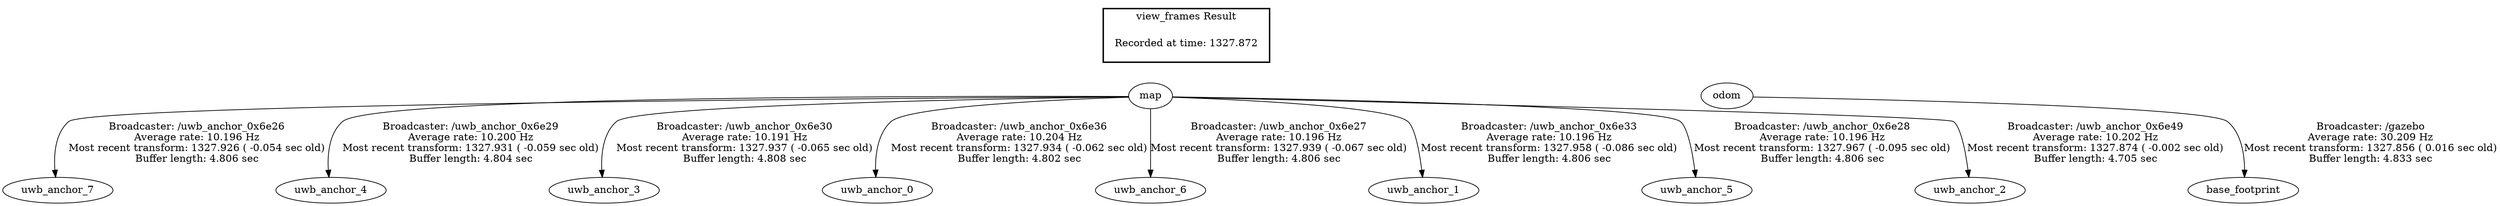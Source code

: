 digraph G {
"map" -> "uwb_anchor_7"[label="Broadcaster: /uwb_anchor_0x6e26\nAverage rate: 10.196 Hz\nMost recent transform: 1327.926 ( -0.054 sec old)\nBuffer length: 4.806 sec\n"];
"odom" -> "base_footprint"[label="Broadcaster: /gazebo\nAverage rate: 30.209 Hz\nMost recent transform: 1327.856 ( 0.016 sec old)\nBuffer length: 4.833 sec\n"];
"map" -> "uwb_anchor_4"[label="Broadcaster: /uwb_anchor_0x6e29\nAverage rate: 10.200 Hz\nMost recent transform: 1327.931 ( -0.059 sec old)\nBuffer length: 4.804 sec\n"];
"map" -> "uwb_anchor_3"[label="Broadcaster: /uwb_anchor_0x6e30\nAverage rate: 10.191 Hz\nMost recent transform: 1327.937 ( -0.065 sec old)\nBuffer length: 4.808 sec\n"];
"map" -> "uwb_anchor_0"[label="Broadcaster: /uwb_anchor_0x6e36\nAverage rate: 10.204 Hz\nMost recent transform: 1327.934 ( -0.062 sec old)\nBuffer length: 4.802 sec\n"];
"map" -> "uwb_anchor_6"[label="Broadcaster: /uwb_anchor_0x6e27\nAverage rate: 10.196 Hz\nMost recent transform: 1327.939 ( -0.067 sec old)\nBuffer length: 4.806 sec\n"];
"map" -> "uwb_anchor_1"[label="Broadcaster: /uwb_anchor_0x6e33\nAverage rate: 10.196 Hz\nMost recent transform: 1327.958 ( -0.086 sec old)\nBuffer length: 4.806 sec\n"];
"map" -> "uwb_anchor_5"[label="Broadcaster: /uwb_anchor_0x6e28\nAverage rate: 10.196 Hz\nMost recent transform: 1327.967 ( -0.095 sec old)\nBuffer length: 4.806 sec\n"];
"map" -> "uwb_anchor_2"[label="Broadcaster: /uwb_anchor_0x6e49\nAverage rate: 10.202 Hz\nMost recent transform: 1327.874 ( -0.002 sec old)\nBuffer length: 4.705 sec\n"];
edge [style=invis];
 subgraph cluster_legend { style=bold; color=black; label ="view_frames Result";
"Recorded at time: 1327.872"[ shape=plaintext ] ;
 }->"map";
edge [style=invis];
 subgraph cluster_legend { style=bold; color=black; label ="view_frames Result";
"Recorded at time: 1327.872"[ shape=plaintext ] ;
 }->"odom";
}